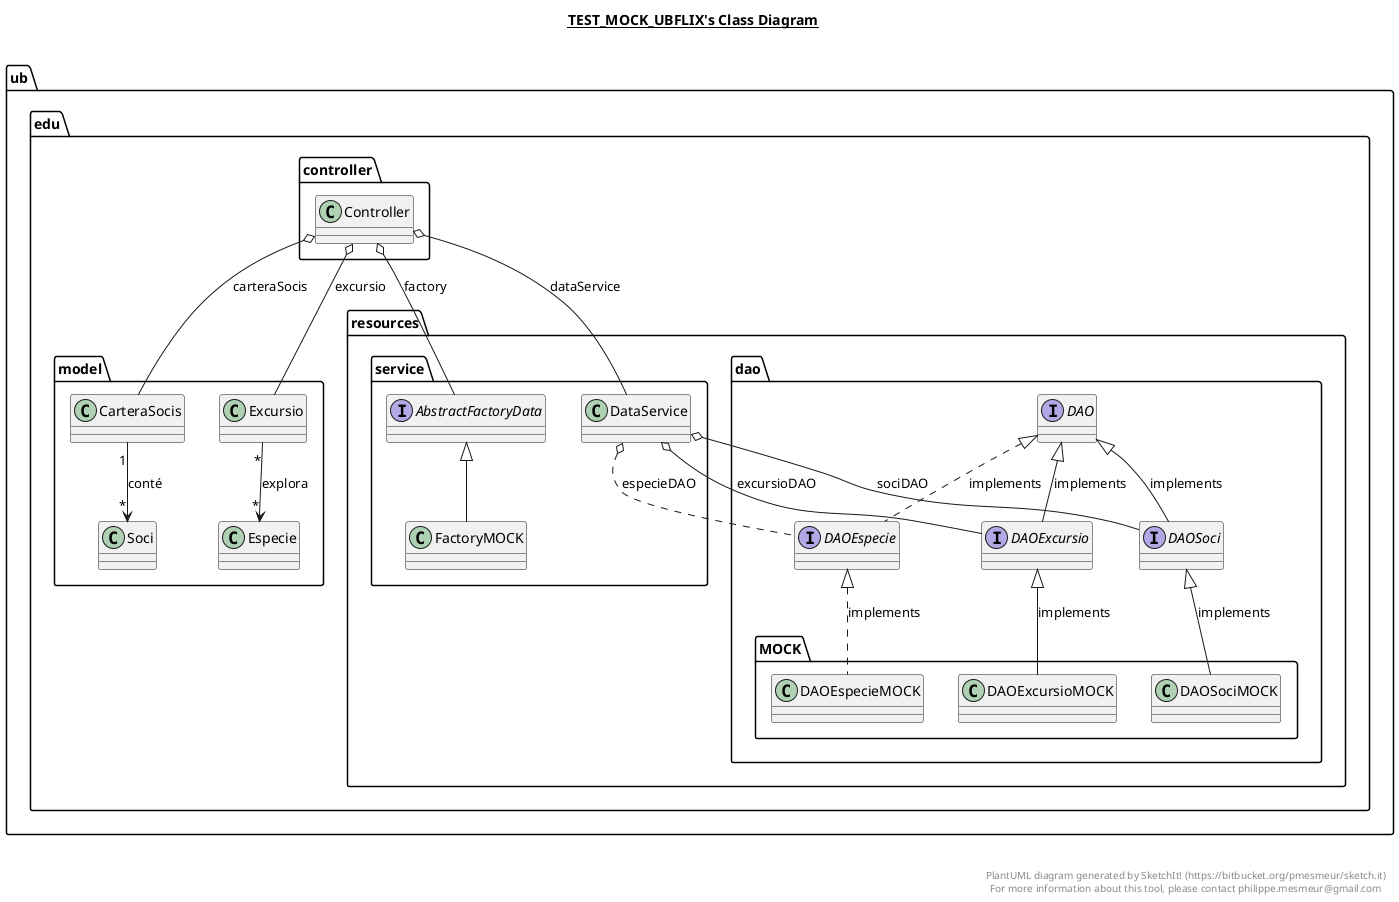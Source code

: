 @startuml

title __TEST_MOCK_UBFLIX's Class Diagram__\n

  namespace ub.edu.controller {
    class ub.edu.controller.Controller {
    }
  }
  

  namespace ub.edu.model {
    class ub.edu.model.CarteraSocis {
    }

  }
  

  namespace ub.edu.model {
    class ub.edu.model.Soci {
    }
  }
  

  namespace ub.edu.model {
    class ub.edu.model.Excursio {
    }
  }
  

  namespace ub.edu.model {
    class ub.edu.model.Especie {
    }
  }
  

namespace ub.edu.model {
CarteraSocis "1" --> "*" Soci: conté
Excursio "*" -->"*" Especie: explora
}
  namespace ub.edu.resources.dao {
    interface ub.edu.resources.dao.DAO {
    }
  }
  

  namespace ub.edu.resources.dao {
    interface ub.edu.resources.dao.DAOSoci {
    }
  }
  

  namespace ub.edu.resources.dao {
    interface ub.edu.resources.dao.DAOExcursio {
    }
  }
  

  namespace ub.edu.resources.dao {
    interface ub.edu.resources.dao.DAOEspecie {
    }
  }

  namespace ub.edu.resources.dao {
    namespace MOCK {
      class ub.edu.resources.dao.MOCK.DAOEspecieMOCK {
             }
    class ub.edu.resources.dao.MOCK.DAOSociMOCK {
          }
          class ub.edu.resources.dao.MOCK.DAOExcursioMOCK {
                }
                }

  }
  

  namespace ub.edu.resources.service {
    interface ub.edu.resources.service.AbstractFactoryData {
    }
  }
  

  namespace ub.edu.resources.service {
    class ub.edu.resources.service.DataService {
    }
  }
  

  namespace ub.edu.resources.service {
    class ub.edu.resources.service.FactoryMOCK {
    }
  }
  

  ub.edu.controller.Controller o-- ub.edu.model.CarteraSocis : carteraSocis
  ub.edu.controller.Controller o-- ub.edu.model.Excursio : excursio
  ub.edu.controller.Controller o-- ub.edu.resources.service.DataService : dataService
  ub.edu.controller.Controller o-- ub.edu.resources.service.AbstractFactoryData : factory
  ub.edu.resources.service.DataService o-- ub.edu.resources.dao.DAOSoci : sociDAO
  ub.edu.resources.service.DataService o-- ub.edu.resources.dao.DAOExcursio : excursioDAO
  ub.edu.resources.service.FactoryMOCK -up-|> ub.edu.resources.service.AbstractFactoryData
ub.edu.resources.service.DataService o.. ub.edu.resources.dao.DAOEspecie : especieDAO

  ub.edu.resources.dao.DAOSoci -up-|> ub.edu.resources.dao.DAO: implements
ub.edu.resources.dao.DAOExcursio -up-|> ub.edu.resources.dao.DAO: implements
ub.edu.resources.dao.DAOEspecie .up.|> ub.edu.resources.dao.DAO: implements
ub.edu.resources.dao.MOCK.DAOSociMOCK -up-|> ub.edu.resources.dao.DAOSoci: implements
    ub.edu.resources.dao.MOCK.DAOExcursioMOCK -up-|> ub.edu.resources.dao.DAOExcursio: implements

        ub.edu.resources.dao.MOCK.DAOEspecieMOCK .up.|> ub.edu.resources.dao.DAOEspecie:implements



right footer


PlantUML diagram generated by SketchIt! (https://bitbucket.org/pmesmeur/sketch.it)
For more information about this tool, please contact philippe.mesmeur@gmail.com
endfooter

@enduml
